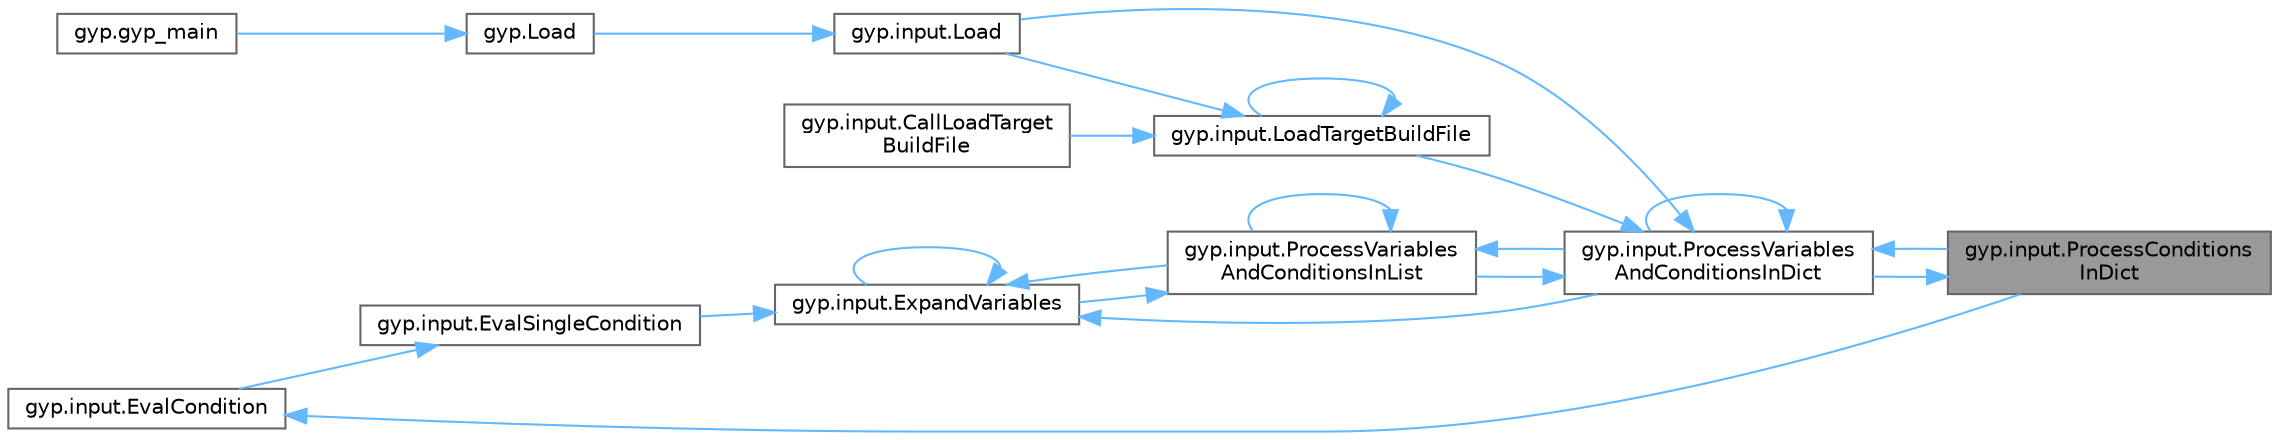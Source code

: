digraph "gyp.input.ProcessConditionsInDict"
{
 // LATEX_PDF_SIZE
  bgcolor="transparent";
  edge [fontname=Helvetica,fontsize=10,labelfontname=Helvetica,labelfontsize=10];
  node [fontname=Helvetica,fontsize=10,shape=box,height=0.2,width=0.4];
  rankdir="RL";
  Node1 [id="Node000001",label="gyp.input.ProcessConditions\lInDict",height=0.2,width=0.4,color="gray40", fillcolor="grey60", style="filled", fontcolor="black",tooltip=" "];
  Node1 -> Node2 [id="edge21_Node000001_Node000002",dir="back",color="steelblue1",style="solid",tooltip=" "];
  Node2 [id="Node000002",label="gyp.input.ProcessVariables\lAndConditionsInDict",height=0.2,width=0.4,color="grey40", fillcolor="white", style="filled",URL="$namespacegyp_1_1input.html#a320a7bb6191244f384cafe414b535bce",tooltip=" "];
  Node2 -> Node3 [id="edge22_Node000002_Node000003",dir="back",color="steelblue1",style="solid",tooltip=" "];
  Node3 [id="Node000003",label="gyp.input.Load",height=0.2,width=0.4,color="grey40", fillcolor="white", style="filled",URL="$namespacegyp_1_1input.html#ad90e79d4281c183f60968ae564a1a8b7",tooltip=" "];
  Node3 -> Node4 [id="edge23_Node000003_Node000004",dir="back",color="steelblue1",style="solid",tooltip=" "];
  Node4 [id="Node000004",label="gyp.Load",height=0.2,width=0.4,color="grey40", fillcolor="white", style="filled",URL="$namespacegyp.html#a0bc64fed18f77300277d691e72844798",tooltip=" "];
  Node4 -> Node5 [id="edge24_Node000004_Node000005",dir="back",color="steelblue1",style="solid",tooltip=" "];
  Node5 [id="Node000005",label="gyp.gyp_main",height=0.2,width=0.4,color="grey40", fillcolor="white", style="filled",URL="$namespacegyp.html#ad232b957228659b1c62ea8bb0e317901",tooltip=" "];
  Node2 -> Node6 [id="edge25_Node000002_Node000006",dir="back",color="steelblue1",style="solid",tooltip=" "];
  Node6 [id="Node000006",label="gyp.input.LoadTargetBuildFile",height=0.2,width=0.4,color="grey40", fillcolor="white", style="filled",URL="$namespacegyp_1_1input.html#a38b92f970d0c3fd3dc46270551165908",tooltip=" "];
  Node6 -> Node7 [id="edge26_Node000006_Node000007",dir="back",color="steelblue1",style="solid",tooltip=" "];
  Node7 [id="Node000007",label="gyp.input.CallLoadTarget\lBuildFile",height=0.2,width=0.4,color="grey40", fillcolor="white", style="filled",URL="$namespacegyp_1_1input.html#abda17efe6ce93f08fa61eb5d58b9ef22",tooltip=" "];
  Node6 -> Node3 [id="edge27_Node000006_Node000003",dir="back",color="steelblue1",style="solid",tooltip=" "];
  Node6 -> Node6 [id="edge28_Node000006_Node000006",dir="back",color="steelblue1",style="solid",tooltip=" "];
  Node2 -> Node1 [id="edge29_Node000002_Node000001",dir="back",color="steelblue1",style="solid",tooltip=" "];
  Node2 -> Node2 [id="edge30_Node000002_Node000002",dir="back",color="steelblue1",style="solid",tooltip=" "];
  Node2 -> Node8 [id="edge31_Node000002_Node000008",dir="back",color="steelblue1",style="solid",tooltip=" "];
  Node8 [id="Node000008",label="gyp.input.ProcessVariables\lAndConditionsInList",height=0.2,width=0.4,color="grey40", fillcolor="white", style="filled",URL="$namespacegyp_1_1input.html#a87eefb82a85e2ad2143a865f42458f50",tooltip=" "];
  Node8 -> Node9 [id="edge32_Node000008_Node000009",dir="back",color="steelblue1",style="solid",tooltip=" "];
  Node9 [id="Node000009",label="gyp.input.ExpandVariables",height=0.2,width=0.4,color="grey40", fillcolor="white", style="filled",URL="$namespacegyp_1_1input.html#a5a76133b36dc35144a6a0aa73c3eb6b1",tooltip=" "];
  Node9 -> Node10 [id="edge33_Node000009_Node000010",dir="back",color="steelblue1",style="solid",tooltip=" "];
  Node10 [id="Node000010",label="gyp.input.EvalSingleCondition",height=0.2,width=0.4,color="grey40", fillcolor="white", style="filled",URL="$namespacegyp_1_1input.html#a6e5ae1ee740658967284d9b066103301",tooltip=" "];
  Node10 -> Node11 [id="edge34_Node000010_Node000011",dir="back",color="steelblue1",style="solid",tooltip=" "];
  Node11 [id="Node000011",label="gyp.input.EvalCondition",height=0.2,width=0.4,color="grey40", fillcolor="white", style="filled",URL="$namespacegyp_1_1input.html#a45cb1ad5ab2c335c25578dd840ea9b37",tooltip=" "];
  Node11 -> Node1 [id="edge35_Node000011_Node000001",dir="back",color="steelblue1",style="solid",tooltip=" "];
  Node9 -> Node9 [id="edge36_Node000009_Node000009",dir="back",color="steelblue1",style="solid",tooltip=" "];
  Node9 -> Node2 [id="edge37_Node000009_Node000002",dir="back",color="steelblue1",style="solid",tooltip=" "];
  Node9 -> Node8 [id="edge38_Node000009_Node000008",dir="back",color="steelblue1",style="solid",tooltip=" "];
  Node8 -> Node2 [id="edge39_Node000008_Node000002",dir="back",color="steelblue1",style="solid",tooltip=" "];
  Node8 -> Node8 [id="edge40_Node000008_Node000008",dir="back",color="steelblue1",style="solid",tooltip=" "];
}
